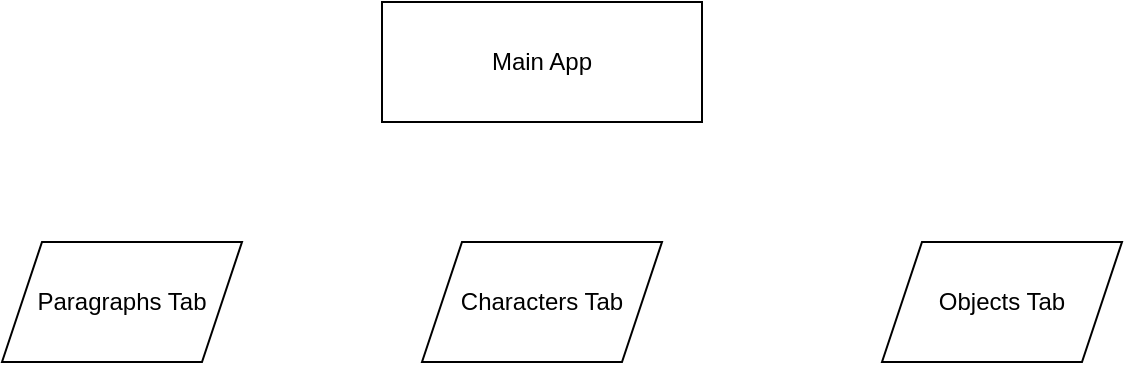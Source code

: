 <mxfile version="14.4.9" type="device"><diagram id="s9N7tMHWFbX2TNkuhCUr" name="Page-1"><mxGraphModel dx="1422" dy="762" grid="1" gridSize="10" guides="1" tooltips="1" connect="1" arrows="1" fold="1" page="1" pageScale="1" pageWidth="850" pageHeight="1100" math="0" shadow="0"><root><mxCell id="0"/><mxCell id="1" parent="0"/><mxCell id="GScaQhBNPaeozhKW4bhp-1" value="Main App" style="rounded=0;whiteSpace=wrap;html=1;" parent="1" vertex="1"><mxGeometry x="360" y="40" width="160" height="60" as="geometry"/></mxCell><mxCell id="GScaQhBNPaeozhKW4bhp-3" value="Paragraphs Tab" style="shape=parallelogram;perimeter=parallelogramPerimeter;whiteSpace=wrap;html=1;fixedSize=1;" parent="1" vertex="1"><mxGeometry x="170" y="160" width="120" height="60" as="geometry"/></mxCell><mxCell id="GScaQhBNPaeozhKW4bhp-4" value="Characters Tab" style="shape=parallelogram;perimeter=parallelogramPerimeter;whiteSpace=wrap;html=1;fixedSize=1;" parent="1" vertex="1"><mxGeometry x="380" y="160" width="120" height="60" as="geometry"/></mxCell><mxCell id="GScaQhBNPaeozhKW4bhp-5" value="Objects Tab" style="shape=parallelogram;perimeter=parallelogramPerimeter;whiteSpace=wrap;html=1;fixedSize=1;" parent="1" vertex="1"><mxGeometry x="610" y="160" width="120" height="60" as="geometry"/></mxCell></root></mxGraphModel></diagram></mxfile>